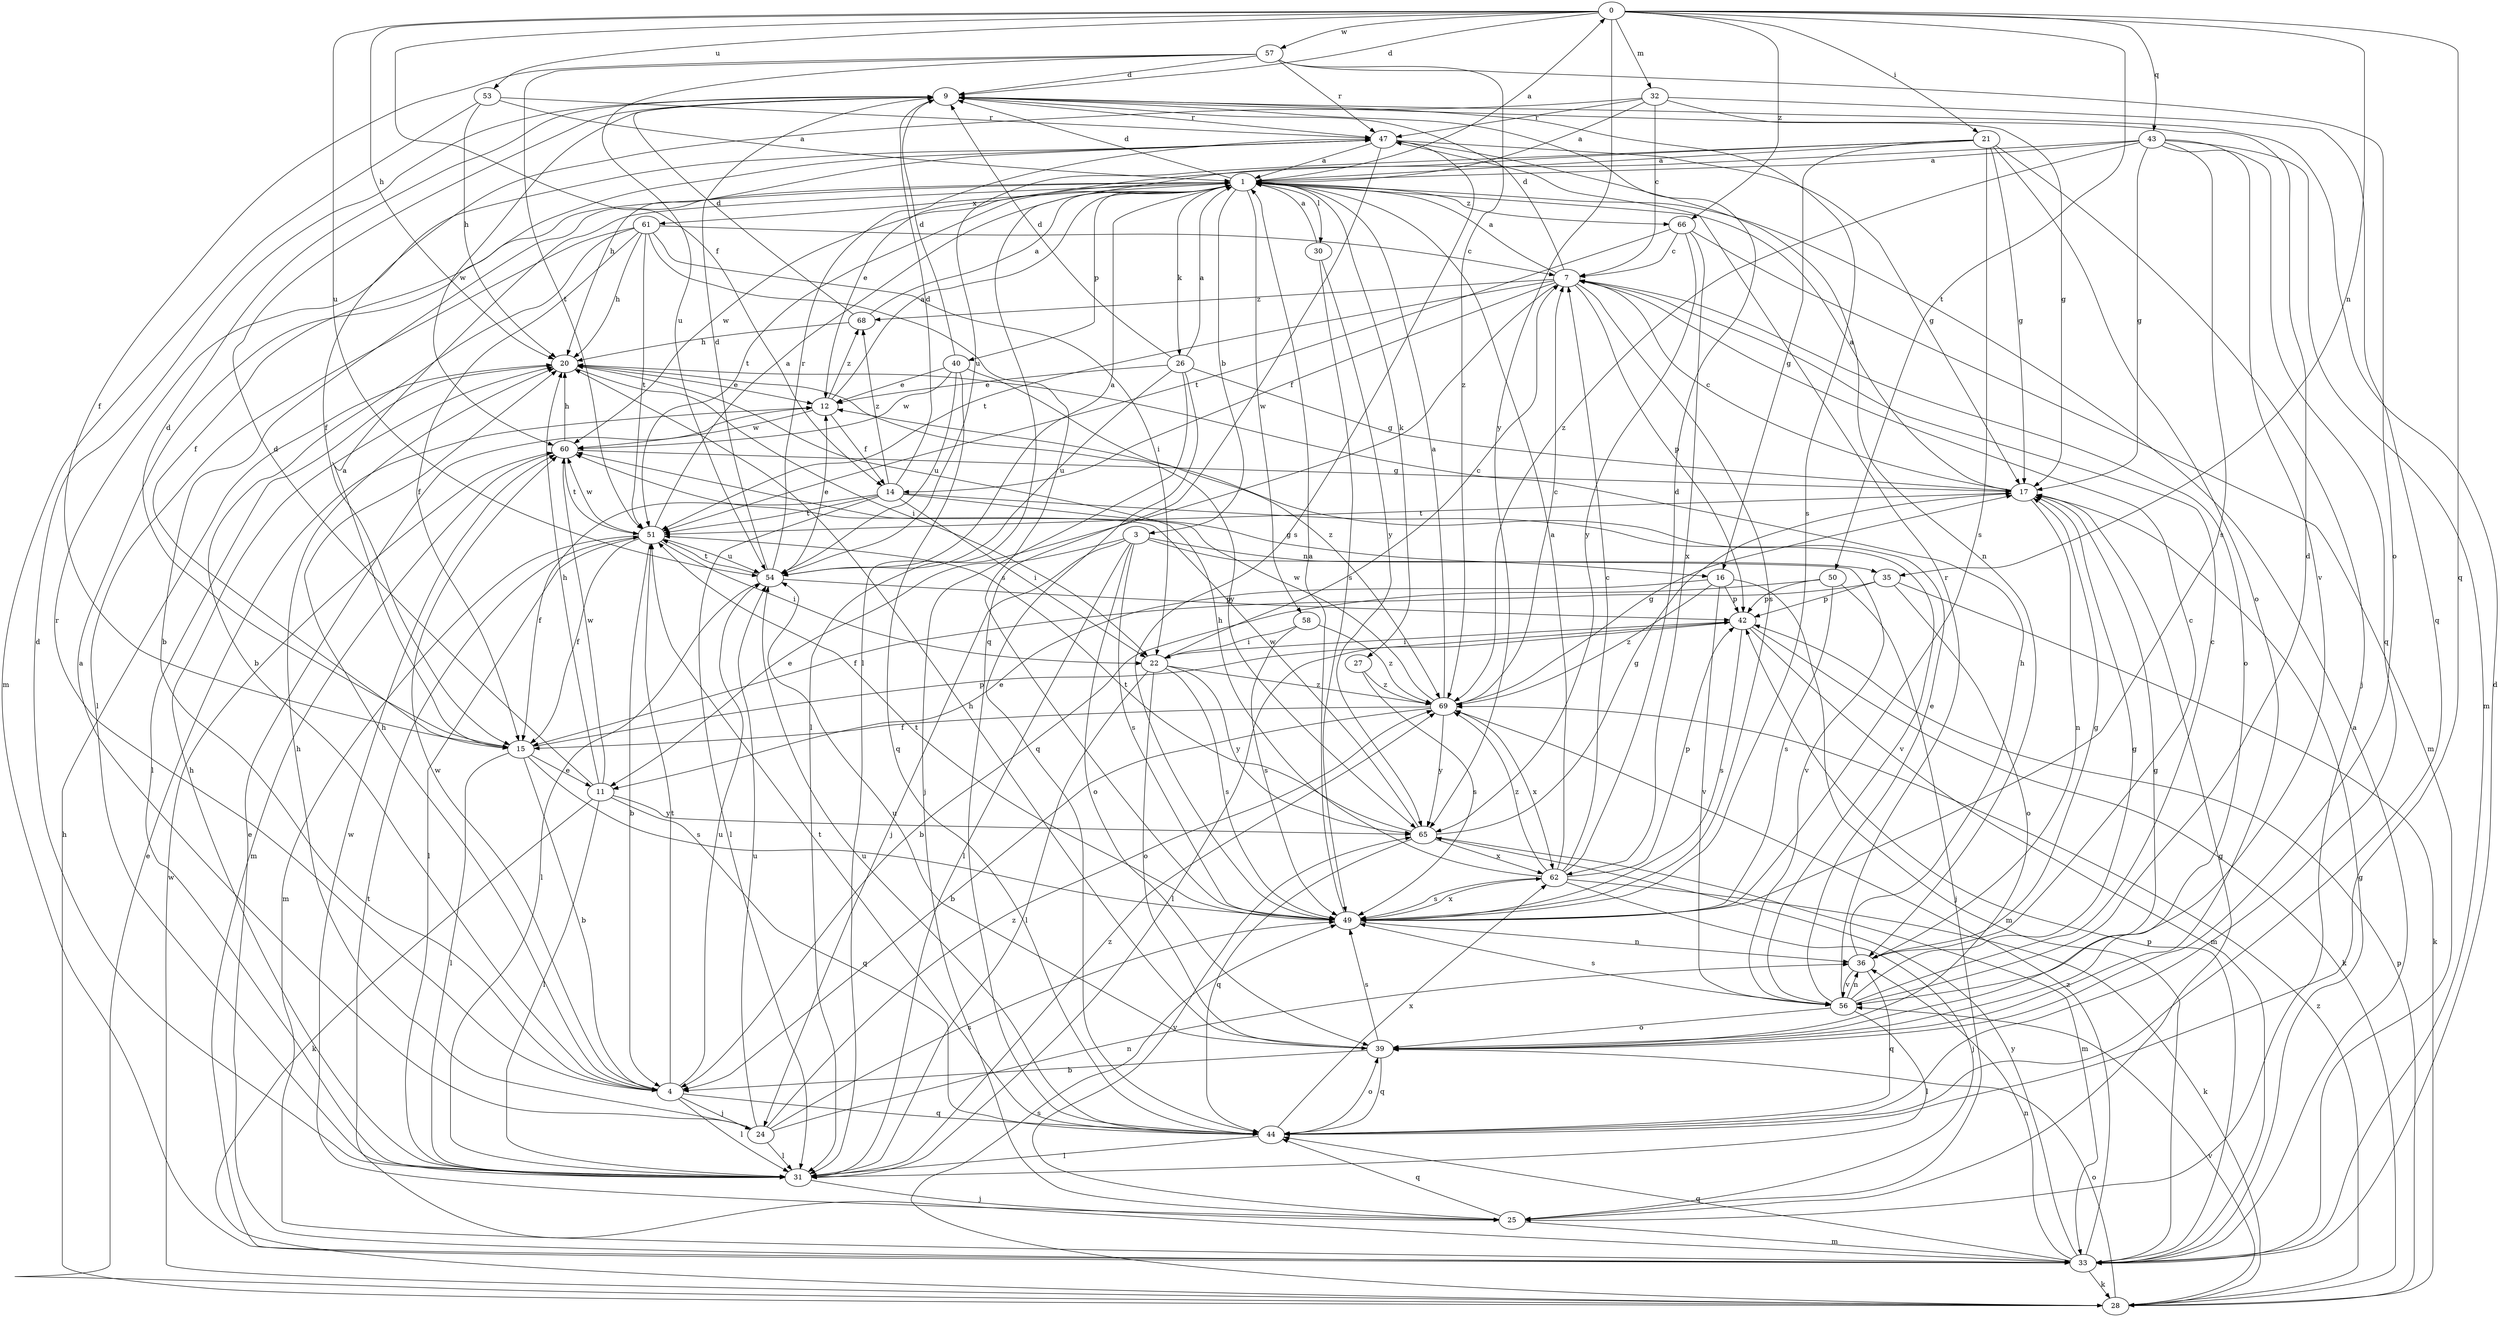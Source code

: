 strict digraph  {
0;
1;
3;
4;
7;
9;
11;
12;
14;
15;
16;
17;
20;
21;
22;
24;
25;
26;
27;
28;
30;
31;
32;
33;
35;
36;
39;
40;
42;
43;
44;
47;
49;
50;
51;
53;
54;
56;
57;
58;
60;
61;
62;
65;
66;
68;
69;
0 -> 9  [label=d];
0 -> 14  [label=f];
0 -> 20  [label=h];
0 -> 21  [label=i];
0 -> 32  [label=m];
0 -> 35  [label=n];
0 -> 43  [label=q];
0 -> 44  [label=q];
0 -> 50  [label=t];
0 -> 53  [label=u];
0 -> 54  [label=u];
0 -> 57  [label=w];
0 -> 65  [label=y];
0 -> 66  [label=z];
1 -> 0  [label=a];
1 -> 3  [label=b];
1 -> 4  [label=b];
1 -> 9  [label=d];
1 -> 26  [label=k];
1 -> 27  [label=k];
1 -> 30  [label=l];
1 -> 40  [label=p];
1 -> 51  [label=t];
1 -> 58  [label=w];
1 -> 60  [label=w];
1 -> 61  [label=x];
1 -> 66  [label=z];
3 -> 11  [label=e];
3 -> 24  [label=j];
3 -> 31  [label=l];
3 -> 35  [label=n];
3 -> 39  [label=o];
3 -> 49  [label=s];
3 -> 56  [label=v];
4 -> 20  [label=h];
4 -> 24  [label=j];
4 -> 31  [label=l];
4 -> 44  [label=q];
4 -> 47  [label=r];
4 -> 51  [label=t];
4 -> 54  [label=u];
4 -> 60  [label=w];
7 -> 1  [label=a];
7 -> 9  [label=d];
7 -> 14  [label=f];
7 -> 31  [label=l];
7 -> 39  [label=o];
7 -> 42  [label=p];
7 -> 49  [label=s];
7 -> 51  [label=t];
7 -> 68  [label=z];
9 -> 47  [label=r];
9 -> 49  [label=s];
9 -> 60  [label=w];
11 -> 9  [label=d];
11 -> 20  [label=h];
11 -> 28  [label=k];
11 -> 31  [label=l];
11 -> 44  [label=q];
11 -> 60  [label=w];
11 -> 65  [label=y];
12 -> 1  [label=a];
12 -> 14  [label=f];
12 -> 60  [label=w];
12 -> 68  [label=z];
14 -> 9  [label=d];
14 -> 15  [label=f];
14 -> 16  [label=g];
14 -> 22  [label=i];
14 -> 31  [label=l];
14 -> 51  [label=t];
14 -> 56  [label=v];
14 -> 68  [label=z];
15 -> 1  [label=a];
15 -> 4  [label=b];
15 -> 9  [label=d];
15 -> 11  [label=e];
15 -> 31  [label=l];
15 -> 42  [label=p];
15 -> 49  [label=s];
16 -> 11  [label=e];
16 -> 33  [label=m];
16 -> 42  [label=p];
16 -> 56  [label=v];
16 -> 69  [label=z];
17 -> 1  [label=a];
17 -> 7  [label=c];
17 -> 36  [label=n];
17 -> 51  [label=t];
20 -> 12  [label=e];
20 -> 22  [label=i];
20 -> 31  [label=l];
20 -> 65  [label=y];
21 -> 1  [label=a];
21 -> 16  [label=g];
21 -> 17  [label=g];
21 -> 25  [label=j];
21 -> 31  [label=l];
21 -> 39  [label=o];
21 -> 49  [label=s];
21 -> 54  [label=u];
22 -> 7  [label=c];
22 -> 31  [label=l];
22 -> 39  [label=o];
22 -> 49  [label=s];
22 -> 65  [label=y];
22 -> 69  [label=z];
24 -> 1  [label=a];
24 -> 20  [label=h];
24 -> 31  [label=l];
24 -> 36  [label=n];
24 -> 49  [label=s];
24 -> 54  [label=u];
24 -> 69  [label=z];
25 -> 17  [label=g];
25 -> 33  [label=m];
25 -> 44  [label=q];
25 -> 60  [label=w];
25 -> 65  [label=y];
26 -> 1  [label=a];
26 -> 9  [label=d];
26 -> 12  [label=e];
26 -> 17  [label=g];
26 -> 25  [label=j];
26 -> 44  [label=q];
26 -> 54  [label=u];
27 -> 49  [label=s];
27 -> 69  [label=z];
28 -> 12  [label=e];
28 -> 20  [label=h];
28 -> 39  [label=o];
28 -> 42  [label=p];
28 -> 49  [label=s];
28 -> 56  [label=v];
28 -> 60  [label=w];
28 -> 69  [label=z];
30 -> 1  [label=a];
30 -> 49  [label=s];
30 -> 65  [label=y];
31 -> 9  [label=d];
31 -> 20  [label=h];
31 -> 25  [label=j];
31 -> 69  [label=z];
32 -> 1  [label=a];
32 -> 7  [label=c];
32 -> 15  [label=f];
32 -> 17  [label=g];
32 -> 44  [label=q];
32 -> 47  [label=r];
33 -> 1  [label=a];
33 -> 9  [label=d];
33 -> 12  [label=e];
33 -> 17  [label=g];
33 -> 28  [label=k];
33 -> 36  [label=n];
33 -> 42  [label=p];
33 -> 44  [label=q];
33 -> 51  [label=t];
33 -> 65  [label=y];
33 -> 69  [label=z];
35 -> 15  [label=f];
35 -> 28  [label=k];
35 -> 39  [label=o];
35 -> 42  [label=p];
36 -> 7  [label=c];
36 -> 17  [label=g];
36 -> 20  [label=h];
36 -> 44  [label=q];
36 -> 56  [label=v];
39 -> 4  [label=b];
39 -> 17  [label=g];
39 -> 20  [label=h];
39 -> 44  [label=q];
39 -> 49  [label=s];
39 -> 54  [label=u];
40 -> 9  [label=d];
40 -> 12  [label=e];
40 -> 44  [label=q];
40 -> 54  [label=u];
40 -> 60  [label=w];
40 -> 69  [label=z];
42 -> 22  [label=i];
42 -> 28  [label=k];
42 -> 31  [label=l];
42 -> 33  [label=m];
42 -> 49  [label=s];
43 -> 1  [label=a];
43 -> 12  [label=e];
43 -> 17  [label=g];
43 -> 33  [label=m];
43 -> 44  [label=q];
43 -> 49  [label=s];
43 -> 56  [label=v];
43 -> 69  [label=z];
44 -> 31  [label=l];
44 -> 39  [label=o];
44 -> 51  [label=t];
44 -> 54  [label=u];
44 -> 62  [label=x];
47 -> 1  [label=a];
47 -> 15  [label=f];
47 -> 17  [label=g];
47 -> 20  [label=h];
47 -> 36  [label=n];
47 -> 44  [label=q];
47 -> 49  [label=s];
49 -> 1  [label=a];
49 -> 36  [label=n];
49 -> 51  [label=t];
49 -> 62  [label=x];
50 -> 4  [label=b];
50 -> 25  [label=j];
50 -> 42  [label=p];
50 -> 49  [label=s];
51 -> 1  [label=a];
51 -> 4  [label=b];
51 -> 15  [label=f];
51 -> 22  [label=i];
51 -> 31  [label=l];
51 -> 33  [label=m];
51 -> 54  [label=u];
51 -> 60  [label=w];
53 -> 1  [label=a];
53 -> 20  [label=h];
53 -> 33  [label=m];
53 -> 47  [label=r];
54 -> 1  [label=a];
54 -> 9  [label=d];
54 -> 12  [label=e];
54 -> 31  [label=l];
54 -> 42  [label=p];
54 -> 47  [label=r];
54 -> 51  [label=t];
56 -> 7  [label=c];
56 -> 9  [label=d];
56 -> 12  [label=e];
56 -> 17  [label=g];
56 -> 31  [label=l];
56 -> 36  [label=n];
56 -> 39  [label=o];
56 -> 47  [label=r];
56 -> 49  [label=s];
57 -> 9  [label=d];
57 -> 15  [label=f];
57 -> 39  [label=o];
57 -> 47  [label=r];
57 -> 51  [label=t];
57 -> 54  [label=u];
57 -> 69  [label=z];
58 -> 22  [label=i];
58 -> 49  [label=s];
58 -> 69  [label=z];
60 -> 17  [label=g];
60 -> 20  [label=h];
60 -> 33  [label=m];
60 -> 51  [label=t];
61 -> 4  [label=b];
61 -> 7  [label=c];
61 -> 15  [label=f];
61 -> 20  [label=h];
61 -> 22  [label=i];
61 -> 31  [label=l];
61 -> 49  [label=s];
61 -> 51  [label=t];
62 -> 1  [label=a];
62 -> 7  [label=c];
62 -> 9  [label=d];
62 -> 20  [label=h];
62 -> 25  [label=j];
62 -> 28  [label=k];
62 -> 42  [label=p];
62 -> 49  [label=s];
62 -> 69  [label=z];
65 -> 17  [label=g];
65 -> 33  [label=m];
65 -> 44  [label=q];
65 -> 51  [label=t];
65 -> 60  [label=w];
65 -> 62  [label=x];
66 -> 7  [label=c];
66 -> 33  [label=m];
66 -> 51  [label=t];
66 -> 62  [label=x];
66 -> 65  [label=y];
68 -> 1  [label=a];
68 -> 9  [label=d];
68 -> 20  [label=h];
69 -> 1  [label=a];
69 -> 4  [label=b];
69 -> 7  [label=c];
69 -> 15  [label=f];
69 -> 17  [label=g];
69 -> 60  [label=w];
69 -> 62  [label=x];
69 -> 65  [label=y];
}
